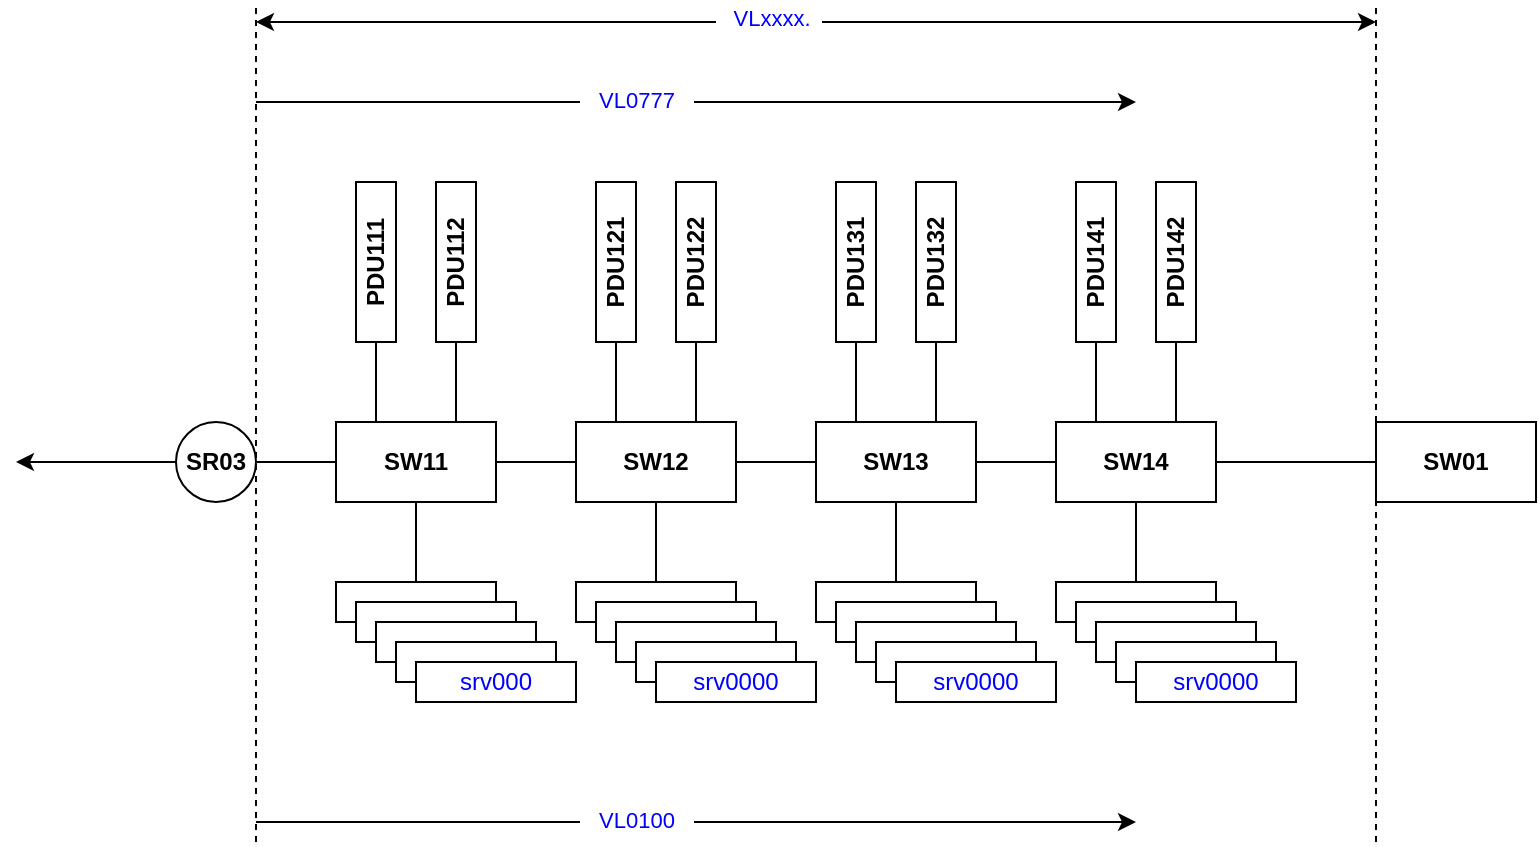 <mxfile version="13.8.6" type="github">
  <diagram id="XWeVd_jk2KBsiz_X4NiZ" name="Page-1">
    <mxGraphModel dx="852" dy="597" grid="1" gridSize="10" guides="1" tooltips="1" connect="1" arrows="1" fold="1" page="1" pageScale="1" pageWidth="827" pageHeight="1169" math="0" shadow="0">
      <root>
        <mxCell id="0" />
        <mxCell id="1" parent="0" />
        <mxCell id="wvHs_OoFRkiT8NLEskQe-4" value="SR03" style="ellipse;whiteSpace=wrap;html=1;aspect=fixed;fontStyle=1" parent="1" vertex="1">
          <mxGeometry x="120" y="560" width="40" height="40" as="geometry" />
        </mxCell>
        <mxCell id="wvHs_OoFRkiT8NLEskQe-5" value="SW11" style="rounded=0;whiteSpace=wrap;html=1;fontStyle=1" parent="1" vertex="1">
          <mxGeometry x="200" y="560" width="80" height="40" as="geometry" />
        </mxCell>
        <mxCell id="wvHs_OoFRkiT8NLEskQe-6" value="SW12" style="rounded=0;whiteSpace=wrap;html=1;fontStyle=1" parent="1" vertex="1">
          <mxGeometry x="320" y="560" width="80" height="40" as="geometry" />
        </mxCell>
        <mxCell id="wvHs_OoFRkiT8NLEskQe-7" value="SW13" style="rounded=0;whiteSpace=wrap;html=1;fontStyle=1" parent="1" vertex="1">
          <mxGeometry x="440" y="560" width="80" height="40" as="geometry" />
        </mxCell>
        <mxCell id="wvHs_OoFRkiT8NLEskQe-8" value="SW14" style="rounded=0;whiteSpace=wrap;html=1;fontStyle=1" parent="1" vertex="1">
          <mxGeometry x="560" y="560" width="80" height="40" as="geometry" />
        </mxCell>
        <mxCell id="wvHs_OoFRkiT8NLEskQe-9" value="" style="endArrow=none;html=1;exitX=0;exitY=0.5;exitDx=0;exitDy=0;entryX=1;entryY=0.5;entryDx=0;entryDy=0;" parent="1" source="wvHs_OoFRkiT8NLEskQe-5" target="wvHs_OoFRkiT8NLEskQe-4" edge="1">
          <mxGeometry width="50" height="50" relative="1" as="geometry">
            <mxPoint x="130" y="710" as="sourcePoint" />
            <mxPoint x="160" y="580" as="targetPoint" />
          </mxGeometry>
        </mxCell>
        <mxCell id="wvHs_OoFRkiT8NLEskQe-10" value="" style="endArrow=none;html=1;exitX=1;exitY=0.5;exitDx=0;exitDy=0;entryX=0;entryY=0.5;entryDx=0;entryDy=0;" parent="1" source="wvHs_OoFRkiT8NLEskQe-5" target="wvHs_OoFRkiT8NLEskQe-6" edge="1">
          <mxGeometry width="50" height="50" relative="1" as="geometry">
            <mxPoint x="210" y="590" as="sourcePoint" />
            <mxPoint x="170" y="590" as="targetPoint" />
          </mxGeometry>
        </mxCell>
        <mxCell id="wvHs_OoFRkiT8NLEskQe-11" value="" style="endArrow=none;html=1;entryX=0;entryY=0.5;entryDx=0;entryDy=0;exitX=1;exitY=0.5;exitDx=0;exitDy=0;" parent="1" source="wvHs_OoFRkiT8NLEskQe-7" target="wvHs_OoFRkiT8NLEskQe-8" edge="1">
          <mxGeometry width="50" height="50" relative="1" as="geometry">
            <mxPoint x="540" y="610" as="sourcePoint" />
            <mxPoint x="560" y="579.75" as="targetPoint" />
          </mxGeometry>
        </mxCell>
        <mxCell id="wvHs_OoFRkiT8NLEskQe-12" value="" style="endArrow=none;html=1;exitX=1;exitY=0.5;exitDx=0;exitDy=0;entryX=0;entryY=0.5;entryDx=0;entryDy=0;" parent="1" source="wvHs_OoFRkiT8NLEskQe-6" target="wvHs_OoFRkiT8NLEskQe-7" edge="1">
          <mxGeometry width="50" height="50" relative="1" as="geometry">
            <mxPoint x="400" y="579.75" as="sourcePoint" />
            <mxPoint x="440" y="579.75" as="targetPoint" />
          </mxGeometry>
        </mxCell>
        <mxCell id="wvHs_OoFRkiT8NLEskQe-13" value="" style="endArrow=classic;html=1;exitX=0;exitY=0.5;exitDx=0;exitDy=0;" parent="1" source="wvHs_OoFRkiT8NLEskQe-4" edge="1">
          <mxGeometry width="50" height="50" relative="1" as="geometry">
            <mxPoint x="110" y="620" as="sourcePoint" />
            <mxPoint x="40" y="580" as="targetPoint" />
          </mxGeometry>
        </mxCell>
        <mxCell id="wvHs_OoFRkiT8NLEskQe-15" value="PDU111" style="rounded=0;whiteSpace=wrap;html=1;horizontal=0;fontStyle=1" parent="1" vertex="1">
          <mxGeometry x="210" y="440" width="20" height="80" as="geometry" />
        </mxCell>
        <mxCell id="wvHs_OoFRkiT8NLEskQe-16" value="PDU112" style="rounded=0;whiteSpace=wrap;html=1;horizontal=0;fontStyle=1" parent="1" vertex="1">
          <mxGeometry x="250" y="440" width="20" height="80" as="geometry" />
        </mxCell>
        <mxCell id="wvHs_OoFRkiT8NLEskQe-17" value="" style="endArrow=none;html=1;fontColor=#FFA742;entryX=0.5;entryY=1;entryDx=0;entryDy=0;exitX=0.25;exitY=0;exitDx=0;exitDy=0;" parent="1" source="wvHs_OoFRkiT8NLEskQe-5" target="wvHs_OoFRkiT8NLEskQe-15" edge="1">
          <mxGeometry width="50" height="50" relative="1" as="geometry">
            <mxPoint x="160" y="560" as="sourcePoint" />
            <mxPoint x="210" y="510" as="targetPoint" />
          </mxGeometry>
        </mxCell>
        <mxCell id="wvHs_OoFRkiT8NLEskQe-18" value="" style="endArrow=none;html=1;fontColor=#FFA742;entryX=0.5;entryY=1;entryDx=0;entryDy=0;exitX=0.75;exitY=0;exitDx=0;exitDy=0;" parent="1" source="wvHs_OoFRkiT8NLEskQe-5" target="wvHs_OoFRkiT8NLEskQe-16" edge="1">
          <mxGeometry width="50" height="50" relative="1" as="geometry">
            <mxPoint x="260" y="550" as="sourcePoint" />
            <mxPoint x="230" y="530" as="targetPoint" />
          </mxGeometry>
        </mxCell>
        <mxCell id="wvHs_OoFRkiT8NLEskQe-19" value="PDU121" style="rounded=0;whiteSpace=wrap;html=1;horizontal=0;fontStyle=1" parent="1" vertex="1">
          <mxGeometry x="330" y="440" width="20" height="80" as="geometry" />
        </mxCell>
        <mxCell id="wvHs_OoFRkiT8NLEskQe-20" value="PDU122" style="rounded=0;whiteSpace=wrap;html=1;horizontal=0;fontStyle=1" parent="1" vertex="1">
          <mxGeometry x="370" y="440" width="20" height="80" as="geometry" />
        </mxCell>
        <mxCell id="wvHs_OoFRkiT8NLEskQe-21" value="" style="endArrow=none;html=1;fontColor=#FFA742;entryX=0.5;entryY=1;entryDx=0;entryDy=0;exitX=0.25;exitY=0;exitDx=0;exitDy=0;" parent="1" source="wvHs_OoFRkiT8NLEskQe-6" target="wvHs_OoFRkiT8NLEskQe-19" edge="1">
          <mxGeometry width="50" height="50" relative="1" as="geometry">
            <mxPoint x="340" y="560" as="sourcePoint" />
            <mxPoint x="330" y="510" as="targetPoint" />
          </mxGeometry>
        </mxCell>
        <mxCell id="wvHs_OoFRkiT8NLEskQe-22" value="" style="endArrow=none;html=1;fontColor=#FFA742;entryX=0.5;entryY=1;entryDx=0;entryDy=0;exitX=0.75;exitY=0;exitDx=0;exitDy=0;" parent="1" source="wvHs_OoFRkiT8NLEskQe-6" target="wvHs_OoFRkiT8NLEskQe-20" edge="1">
          <mxGeometry width="50" height="50" relative="1" as="geometry">
            <mxPoint x="380" y="560" as="sourcePoint" />
            <mxPoint x="350" y="530" as="targetPoint" />
          </mxGeometry>
        </mxCell>
        <mxCell id="wvHs_OoFRkiT8NLEskQe-23" value="PDU131" style="rounded=0;whiteSpace=wrap;html=1;horizontal=0;fontStyle=1" parent="1" vertex="1">
          <mxGeometry x="450" y="440" width="20" height="80" as="geometry" />
        </mxCell>
        <mxCell id="wvHs_OoFRkiT8NLEskQe-24" value="PDU132" style="rounded=0;whiteSpace=wrap;html=1;horizontal=0;fontStyle=1" parent="1" vertex="1">
          <mxGeometry x="490" y="440" width="20" height="80" as="geometry" />
        </mxCell>
        <mxCell id="wvHs_OoFRkiT8NLEskQe-25" value="" style="endArrow=none;html=1;fontColor=#FFA742;entryX=0.5;entryY=1;entryDx=0;entryDy=0;exitX=0.25;exitY=0;exitDx=0;exitDy=0;" parent="1" source="wvHs_OoFRkiT8NLEskQe-7" target="wvHs_OoFRkiT8NLEskQe-23" edge="1">
          <mxGeometry width="50" height="50" relative="1" as="geometry">
            <mxPoint x="460" y="560" as="sourcePoint" />
            <mxPoint x="450" y="510" as="targetPoint" />
          </mxGeometry>
        </mxCell>
        <mxCell id="wvHs_OoFRkiT8NLEskQe-26" value="" style="endArrow=none;html=1;fontColor=#FFA742;entryX=0.5;entryY=1;entryDx=0;entryDy=0;exitX=0.75;exitY=0;exitDx=0;exitDy=0;" parent="1" source="wvHs_OoFRkiT8NLEskQe-7" target="wvHs_OoFRkiT8NLEskQe-24" edge="1">
          <mxGeometry width="50" height="50" relative="1" as="geometry">
            <mxPoint x="500" y="560" as="sourcePoint" />
            <mxPoint x="470" y="530" as="targetPoint" />
          </mxGeometry>
        </mxCell>
        <mxCell id="wvHs_OoFRkiT8NLEskQe-27" value="PDU141" style="rounded=0;whiteSpace=wrap;html=1;horizontal=0;fontStyle=1" parent="1" vertex="1">
          <mxGeometry x="570" y="440" width="20" height="80" as="geometry" />
        </mxCell>
        <mxCell id="wvHs_OoFRkiT8NLEskQe-28" value="PDU142" style="rounded=0;whiteSpace=wrap;html=1;horizontal=0;fontStyle=1" parent="1" vertex="1">
          <mxGeometry x="610" y="440" width="20" height="80" as="geometry" />
        </mxCell>
        <mxCell id="wvHs_OoFRkiT8NLEskQe-29" value="" style="endArrow=none;html=1;fontColor=#FFA742;entryX=0.5;entryY=1;entryDx=0;entryDy=0;exitX=0.25;exitY=0;exitDx=0;exitDy=0;" parent="1" source="wvHs_OoFRkiT8NLEskQe-8" target="wvHs_OoFRkiT8NLEskQe-27" edge="1">
          <mxGeometry width="50" height="50" relative="1" as="geometry">
            <mxPoint x="580" y="560" as="sourcePoint" />
            <mxPoint x="570" y="510" as="targetPoint" />
          </mxGeometry>
        </mxCell>
        <mxCell id="wvHs_OoFRkiT8NLEskQe-30" value="" style="endArrow=none;html=1;fontColor=#FFA742;entryX=0.5;entryY=1;entryDx=0;entryDy=0;exitX=0.75;exitY=0;exitDx=0;exitDy=0;" parent="1" source="wvHs_OoFRkiT8NLEskQe-8" target="wvHs_OoFRkiT8NLEskQe-28" edge="1">
          <mxGeometry width="50" height="50" relative="1" as="geometry">
            <mxPoint x="620" y="560" as="sourcePoint" />
            <mxPoint x="590" y="530" as="targetPoint" />
          </mxGeometry>
        </mxCell>
        <mxCell id="wvHs_OoFRkiT8NLEskQe-32" value="" style="endArrow=none;html=1;exitX=0;exitY=0.5;exitDx=0;exitDy=0;entryX=1;entryY=0.5;entryDx=0;entryDy=0;" parent="1" source="wvHs_OoFRkiT8NLEskQe-34" target="wvHs_OoFRkiT8NLEskQe-8" edge="1">
          <mxGeometry width="50" height="50" relative="1" as="geometry">
            <mxPoint x="760" y="640" as="sourcePoint" />
            <mxPoint x="720.0" y="640" as="targetPoint" />
          </mxGeometry>
        </mxCell>
        <mxCell id="wvHs_OoFRkiT8NLEskQe-34" value="SW01" style="rounded=0;whiteSpace=wrap;html=1;fontStyle=1" parent="1" vertex="1">
          <mxGeometry x="720" y="560" width="80" height="40" as="geometry" />
        </mxCell>
        <mxCell id="wvHs_OoFRkiT8NLEskQe-35" value="" style="endArrow=classic;startArrow=classic;html=1;fontColor=#FFA742;" parent="1" edge="1">
          <mxGeometry width="50" height="50" relative="1" as="geometry">
            <mxPoint x="160" y="360" as="sourcePoint" />
            <mxPoint x="720" y="360" as="targetPoint" />
          </mxGeometry>
        </mxCell>
        <mxCell id="wvHs_OoFRkiT8NLEskQe-36" value="&amp;nbsp; &amp;nbsp;VLxxxx.&amp;nbsp;&amp;nbsp;" style="edgeLabel;html=1;align=center;verticalAlign=middle;resizable=0;points=[];fontColor=#0000FF;" parent="wvHs_OoFRkiT8NLEskQe-35" vertex="1" connectable="0">
          <mxGeometry x="-0.087" y="2" relative="1" as="geometry">
            <mxPoint as="offset" />
          </mxGeometry>
        </mxCell>
        <mxCell id="wvHs_OoFRkiT8NLEskQe-37" value="" style="rounded=0;whiteSpace=wrap;html=1;fontColor=#0000FF;" parent="1" vertex="1">
          <mxGeometry x="200" y="640" width="80" height="20" as="geometry" />
        </mxCell>
        <mxCell id="wvHs_OoFRkiT8NLEskQe-39" value="" style="rounded=0;whiteSpace=wrap;html=1;fontColor=#0000FF;" parent="1" vertex="1">
          <mxGeometry x="210" y="650" width="80" height="20" as="geometry" />
        </mxCell>
        <mxCell id="wvHs_OoFRkiT8NLEskQe-40" value="" style="rounded=0;whiteSpace=wrap;html=1;fontColor=#0000FF;" parent="1" vertex="1">
          <mxGeometry x="220" y="660" width="80" height="20" as="geometry" />
        </mxCell>
        <mxCell id="wvHs_OoFRkiT8NLEskQe-41" value="" style="rounded=0;whiteSpace=wrap;html=1;fontColor=#0000FF;" parent="1" vertex="1">
          <mxGeometry x="230" y="670" width="80" height="20" as="geometry" />
        </mxCell>
        <mxCell id="wvHs_OoFRkiT8NLEskQe-42" value="srv000" style="rounded=0;whiteSpace=wrap;html=1;fontColor=#0000FF;" parent="1" vertex="1">
          <mxGeometry x="240" y="680" width="80" height="20" as="geometry" />
        </mxCell>
        <mxCell id="wvHs_OoFRkiT8NLEskQe-43" value="" style="rounded=0;whiteSpace=wrap;html=1;fontColor=#0000FF;" parent="1" vertex="1">
          <mxGeometry x="320" y="640" width="80" height="20" as="geometry" />
        </mxCell>
        <mxCell id="wvHs_OoFRkiT8NLEskQe-44" value="" style="rounded=0;whiteSpace=wrap;html=1;fontColor=#0000FF;" parent="1" vertex="1">
          <mxGeometry x="330" y="650" width="80" height="20" as="geometry" />
        </mxCell>
        <mxCell id="wvHs_OoFRkiT8NLEskQe-45" value="" style="rounded=0;whiteSpace=wrap;html=1;fontColor=#0000FF;" parent="1" vertex="1">
          <mxGeometry x="340" y="660" width="80" height="20" as="geometry" />
        </mxCell>
        <mxCell id="wvHs_OoFRkiT8NLEskQe-46" value="" style="rounded=0;whiteSpace=wrap;html=1;fontColor=#0000FF;" parent="1" vertex="1">
          <mxGeometry x="350" y="670" width="80" height="20" as="geometry" />
        </mxCell>
        <mxCell id="wvHs_OoFRkiT8NLEskQe-47" value="srv0000" style="rounded=0;whiteSpace=wrap;html=1;fontColor=#0000FF;" parent="1" vertex="1">
          <mxGeometry x="360" y="680" width="80" height="20" as="geometry" />
        </mxCell>
        <mxCell id="wvHs_OoFRkiT8NLEskQe-53" value="" style="rounded=0;whiteSpace=wrap;html=1;fontColor=#0000FF;" parent="1" vertex="1">
          <mxGeometry x="440" y="640" width="80" height="20" as="geometry" />
        </mxCell>
        <mxCell id="wvHs_OoFRkiT8NLEskQe-54" value="" style="rounded=0;whiteSpace=wrap;html=1;fontColor=#0000FF;" parent="1" vertex="1">
          <mxGeometry x="450" y="650" width="80" height="20" as="geometry" />
        </mxCell>
        <mxCell id="wvHs_OoFRkiT8NLEskQe-55" value="" style="rounded=0;whiteSpace=wrap;html=1;fontColor=#0000FF;" parent="1" vertex="1">
          <mxGeometry x="460" y="660" width="80" height="20" as="geometry" />
        </mxCell>
        <mxCell id="wvHs_OoFRkiT8NLEskQe-56" value="" style="rounded=0;whiteSpace=wrap;html=1;fontColor=#0000FF;" parent="1" vertex="1">
          <mxGeometry x="470" y="670" width="80" height="20" as="geometry" />
        </mxCell>
        <mxCell id="wvHs_OoFRkiT8NLEskQe-57" value="srv0000" style="rounded=0;whiteSpace=wrap;html=1;fontColor=#0000FF;" parent="1" vertex="1">
          <mxGeometry x="480" y="680" width="80" height="20" as="geometry" />
        </mxCell>
        <mxCell id="wvHs_OoFRkiT8NLEskQe-58" value="" style="rounded=0;whiteSpace=wrap;html=1;fontColor=#0000FF;" parent="1" vertex="1">
          <mxGeometry x="560" y="640" width="80" height="20" as="geometry" />
        </mxCell>
        <mxCell id="wvHs_OoFRkiT8NLEskQe-59" value="" style="rounded=0;whiteSpace=wrap;html=1;fontColor=#0000FF;" parent="1" vertex="1">
          <mxGeometry x="570" y="650" width="80" height="20" as="geometry" />
        </mxCell>
        <mxCell id="wvHs_OoFRkiT8NLEskQe-60" value="" style="rounded=0;whiteSpace=wrap;html=1;fontColor=#0000FF;" parent="1" vertex="1">
          <mxGeometry x="580" y="660" width="80" height="20" as="geometry" />
        </mxCell>
        <mxCell id="wvHs_OoFRkiT8NLEskQe-61" value="" style="rounded=0;whiteSpace=wrap;html=1;fontColor=#0000FF;" parent="1" vertex="1">
          <mxGeometry x="590" y="670" width="80" height="20" as="geometry" />
        </mxCell>
        <mxCell id="wvHs_OoFRkiT8NLEskQe-62" value="srv0000" style="rounded=0;whiteSpace=wrap;html=1;fontColor=#0000FF;" parent="1" vertex="1">
          <mxGeometry x="600" y="680" width="80" height="20" as="geometry" />
        </mxCell>
        <mxCell id="wvHs_OoFRkiT8NLEskQe-63" value="" style="endArrow=none;html=1;fontColor=#FFA742;entryX=0.5;entryY=1;entryDx=0;entryDy=0;exitX=0.5;exitY=0;exitDx=0;exitDy=0;" parent="1" source="wvHs_OoFRkiT8NLEskQe-37" target="wvHs_OoFRkiT8NLEskQe-5" edge="1">
          <mxGeometry width="50" height="50" relative="1" as="geometry">
            <mxPoint x="230" y="570" as="sourcePoint" />
            <mxPoint x="230" y="530" as="targetPoint" />
          </mxGeometry>
        </mxCell>
        <mxCell id="wvHs_OoFRkiT8NLEskQe-64" value="" style="endArrow=none;html=1;fontColor=#FFA742;entryX=0.5;entryY=1;entryDx=0;entryDy=0;exitX=0.5;exitY=0;exitDx=0;exitDy=0;" parent="1" source="wvHs_OoFRkiT8NLEskQe-43" target="wvHs_OoFRkiT8NLEskQe-6" edge="1">
          <mxGeometry width="50" height="50" relative="1" as="geometry">
            <mxPoint x="329.13" y="810" as="sourcePoint" />
            <mxPoint x="329.13" y="770" as="targetPoint" />
          </mxGeometry>
        </mxCell>
        <mxCell id="wvHs_OoFRkiT8NLEskQe-65" value="" style="endArrow=none;html=1;fontColor=#FFA742;entryX=0.5;entryY=1;entryDx=0;entryDy=0;exitX=0.5;exitY=0;exitDx=0;exitDy=0;" parent="1" source="wvHs_OoFRkiT8NLEskQe-53" target="wvHs_OoFRkiT8NLEskQe-7" edge="1">
          <mxGeometry width="50" height="50" relative="1" as="geometry">
            <mxPoint x="370" y="650" as="sourcePoint" />
            <mxPoint x="370" y="610" as="targetPoint" />
          </mxGeometry>
        </mxCell>
        <mxCell id="wvHs_OoFRkiT8NLEskQe-66" value="" style="endArrow=none;html=1;fontColor=#FFA742;entryX=0.5;entryY=1;entryDx=0;entryDy=0;exitX=0.5;exitY=0;exitDx=0;exitDy=0;" parent="1" source="wvHs_OoFRkiT8NLEskQe-58" target="wvHs_OoFRkiT8NLEskQe-8" edge="1">
          <mxGeometry width="50" height="50" relative="1" as="geometry">
            <mxPoint x="380" y="660" as="sourcePoint" />
            <mxPoint x="380" y="620" as="targetPoint" />
          </mxGeometry>
        </mxCell>
        <mxCell id="wvHs_OoFRkiT8NLEskQe-67" value="" style="endArrow=classic;html=1;fontColor=#0000FF;" parent="1" edge="1">
          <mxGeometry width="50" height="50" relative="1" as="geometry">
            <mxPoint x="160" y="760" as="sourcePoint" />
            <mxPoint x="600" y="760" as="targetPoint" />
          </mxGeometry>
        </mxCell>
        <mxCell id="wvHs_OoFRkiT8NLEskQe-68" value="&amp;nbsp; &amp;nbsp;VL0100&amp;nbsp; &amp;nbsp;" style="edgeLabel;html=1;align=center;verticalAlign=middle;resizable=0;points=[];fontColor=#0000FF;" parent="wvHs_OoFRkiT8NLEskQe-67" vertex="1" connectable="0">
          <mxGeometry x="-0.384" y="1" relative="1" as="geometry">
            <mxPoint x="54.35" as="offset" />
          </mxGeometry>
        </mxCell>
        <mxCell id="wvHs_OoFRkiT8NLEskQe-69" value="" style="endArrow=classic;html=1;fontColor=#0000FF;" parent="1" edge="1">
          <mxGeometry width="50" height="50" relative="1" as="geometry">
            <mxPoint x="160" y="400" as="sourcePoint" />
            <mxPoint x="600" y="400" as="targetPoint" />
          </mxGeometry>
        </mxCell>
        <mxCell id="wvHs_OoFRkiT8NLEskQe-70" value="&amp;nbsp; &amp;nbsp;VL0777&amp;nbsp; &amp;nbsp;" style="edgeLabel;html=1;align=center;verticalAlign=middle;resizable=0;points=[];fontColor=#0000FF;" parent="wvHs_OoFRkiT8NLEskQe-69" vertex="1" connectable="0">
          <mxGeometry x="-0.384" y="1" relative="1" as="geometry">
            <mxPoint x="54.35" as="offset" />
          </mxGeometry>
        </mxCell>
        <mxCell id="wvHs_OoFRkiT8NLEskQe-71" value="" style="endArrow=none;dashed=1;html=1;fontColor=#0000FF;" parent="1" edge="1">
          <mxGeometry width="50" height="50" relative="1" as="geometry">
            <mxPoint x="160" y="770" as="sourcePoint" />
            <mxPoint x="160" y="350" as="targetPoint" />
          </mxGeometry>
        </mxCell>
        <mxCell id="-ueLXE5vz4Vc2pfdKVtw-1" value="" style="endArrow=none;dashed=1;html=1;fontColor=#0000FF;" edge="1" parent="1">
          <mxGeometry width="50" height="50" relative="1" as="geometry">
            <mxPoint x="720" y="770" as="sourcePoint" />
            <mxPoint x="720" y="350" as="targetPoint" />
          </mxGeometry>
        </mxCell>
      </root>
    </mxGraphModel>
  </diagram>
</mxfile>
